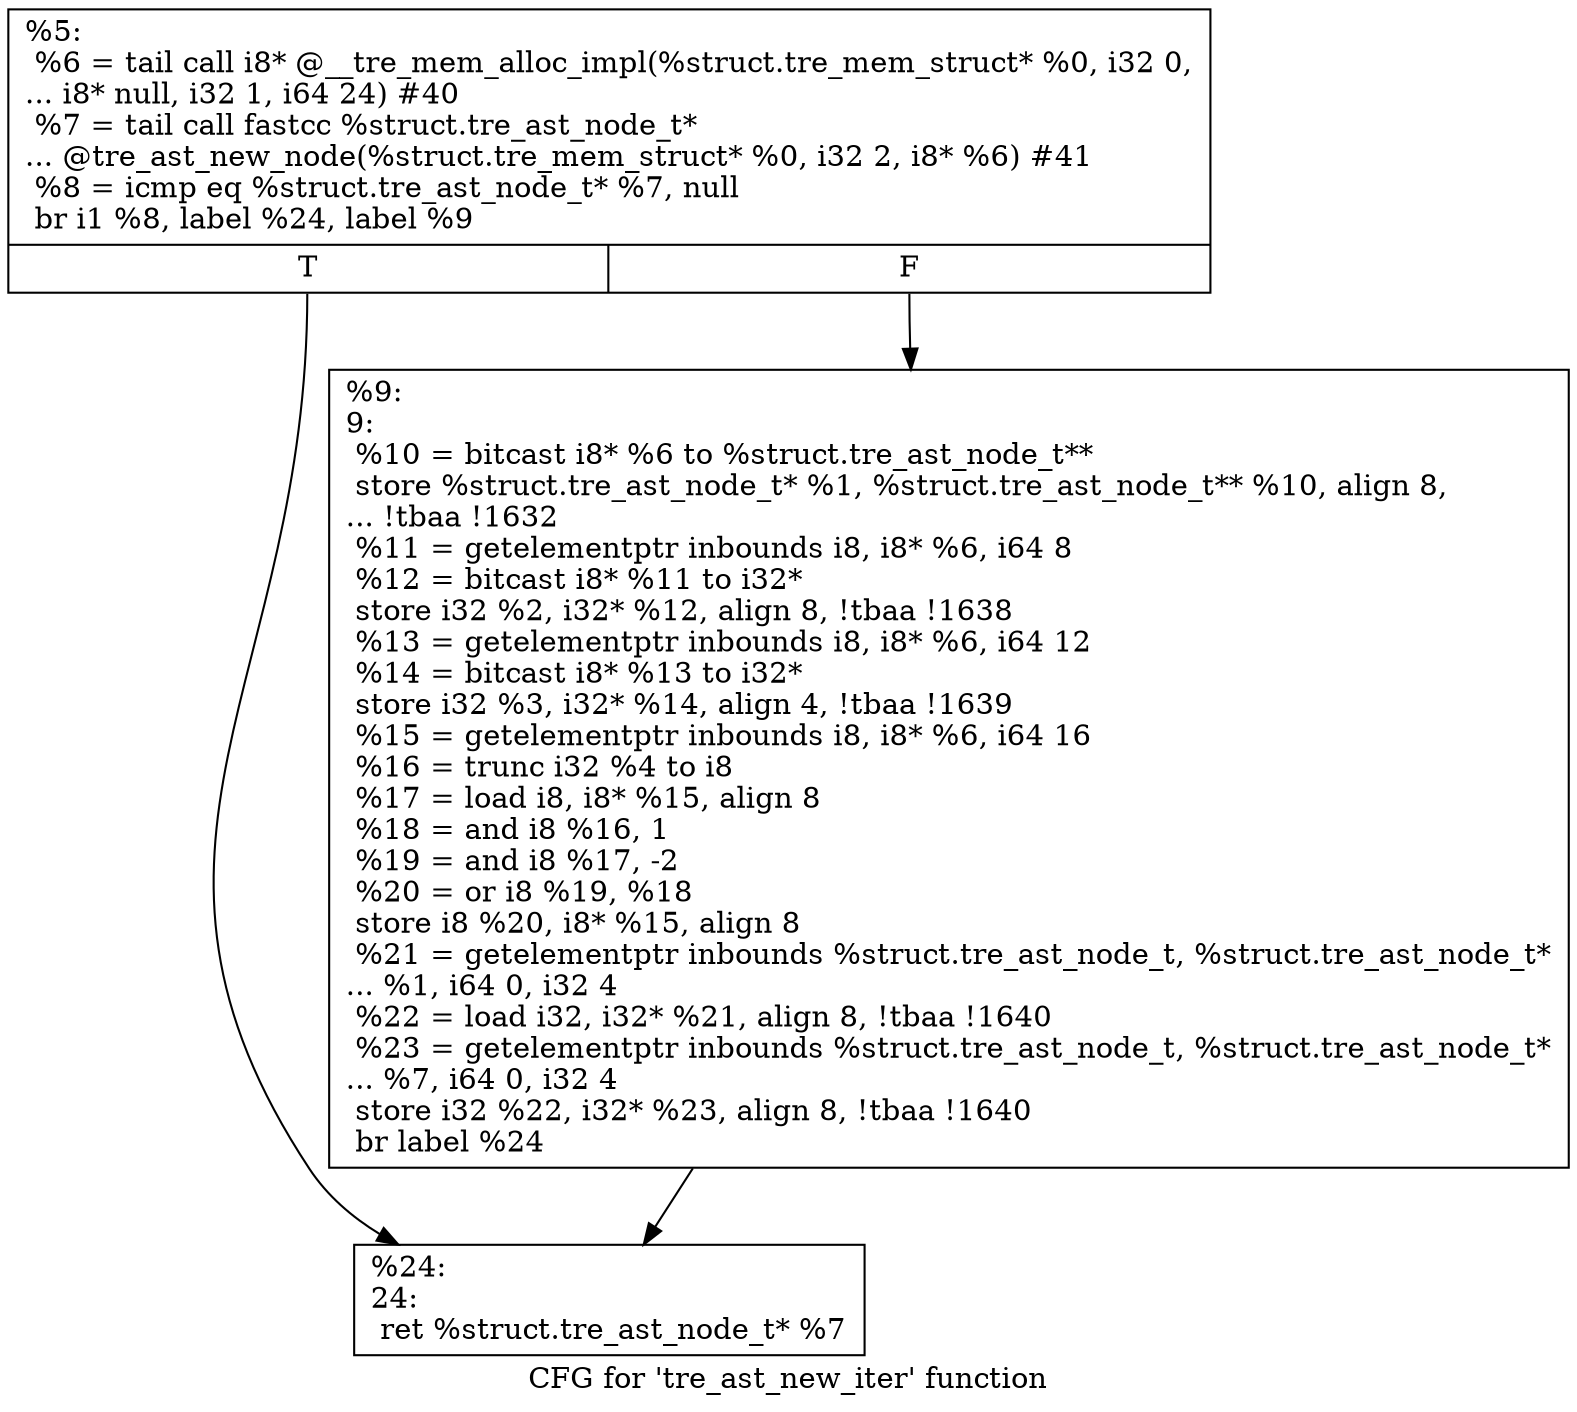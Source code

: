 digraph "CFG for 'tre_ast_new_iter' function" {
	label="CFG for 'tre_ast_new_iter' function";

	Node0x18e2d00 [shape=record,label="{%5:\l  %6 = tail call i8* @__tre_mem_alloc_impl(%struct.tre_mem_struct* %0, i32 0,\l... i8* null, i32 1, i64 24) #40\l  %7 = tail call fastcc %struct.tre_ast_node_t*\l... @tre_ast_new_node(%struct.tre_mem_struct* %0, i32 2, i8* %6) #41\l  %8 = icmp eq %struct.tre_ast_node_t* %7, null\l  br i1 %8, label %24, label %9\l|{<s0>T|<s1>F}}"];
	Node0x18e2d00:s0 -> Node0x18e2e70;
	Node0x18e2d00:s1 -> Node0x18e2e20;
	Node0x18e2e20 [shape=record,label="{%9:\l9:                                                \l  %10 = bitcast i8* %6 to %struct.tre_ast_node_t**\l  store %struct.tre_ast_node_t* %1, %struct.tre_ast_node_t** %10, align 8,\l... !tbaa !1632\l  %11 = getelementptr inbounds i8, i8* %6, i64 8\l  %12 = bitcast i8* %11 to i32*\l  store i32 %2, i32* %12, align 8, !tbaa !1638\l  %13 = getelementptr inbounds i8, i8* %6, i64 12\l  %14 = bitcast i8* %13 to i32*\l  store i32 %3, i32* %14, align 4, !tbaa !1639\l  %15 = getelementptr inbounds i8, i8* %6, i64 16\l  %16 = trunc i32 %4 to i8\l  %17 = load i8, i8* %15, align 8\l  %18 = and i8 %16, 1\l  %19 = and i8 %17, -2\l  %20 = or i8 %19, %18\l  store i8 %20, i8* %15, align 8\l  %21 = getelementptr inbounds %struct.tre_ast_node_t, %struct.tre_ast_node_t*\l... %1, i64 0, i32 4\l  %22 = load i32, i32* %21, align 8, !tbaa !1640\l  %23 = getelementptr inbounds %struct.tre_ast_node_t, %struct.tre_ast_node_t*\l... %7, i64 0, i32 4\l  store i32 %22, i32* %23, align 8, !tbaa !1640\l  br label %24\l}"];
	Node0x18e2e20 -> Node0x18e2e70;
	Node0x18e2e70 [shape=record,label="{%24:\l24:                                               \l  ret %struct.tre_ast_node_t* %7\l}"];
}
